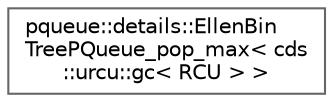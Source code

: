 digraph "类继承关系图"
{
 // LATEX_PDF_SIZE
  bgcolor="transparent";
  edge [fontname=Helvetica,fontsize=10,labelfontname=Helvetica,labelfontsize=10];
  node [fontname=Helvetica,fontsize=10,shape=box,height=0.2,width=0.4];
  rankdir="LR";
  Node0 [id="Node000000",label="pqueue::details::EllenBin\lTreePQueue_pop_max\< cds\l::urcu::gc\< RCU \> \>",height=0.2,width=0.4,color="grey40", fillcolor="white", style="filled",URL="$structpqueue_1_1details_1_1_ellen_bin_tree_p_queue__pop__max_3_01cds_1_1urcu_1_1gc_3_01_r_c_u_01_4_01_4.html",tooltip=" "];
}
